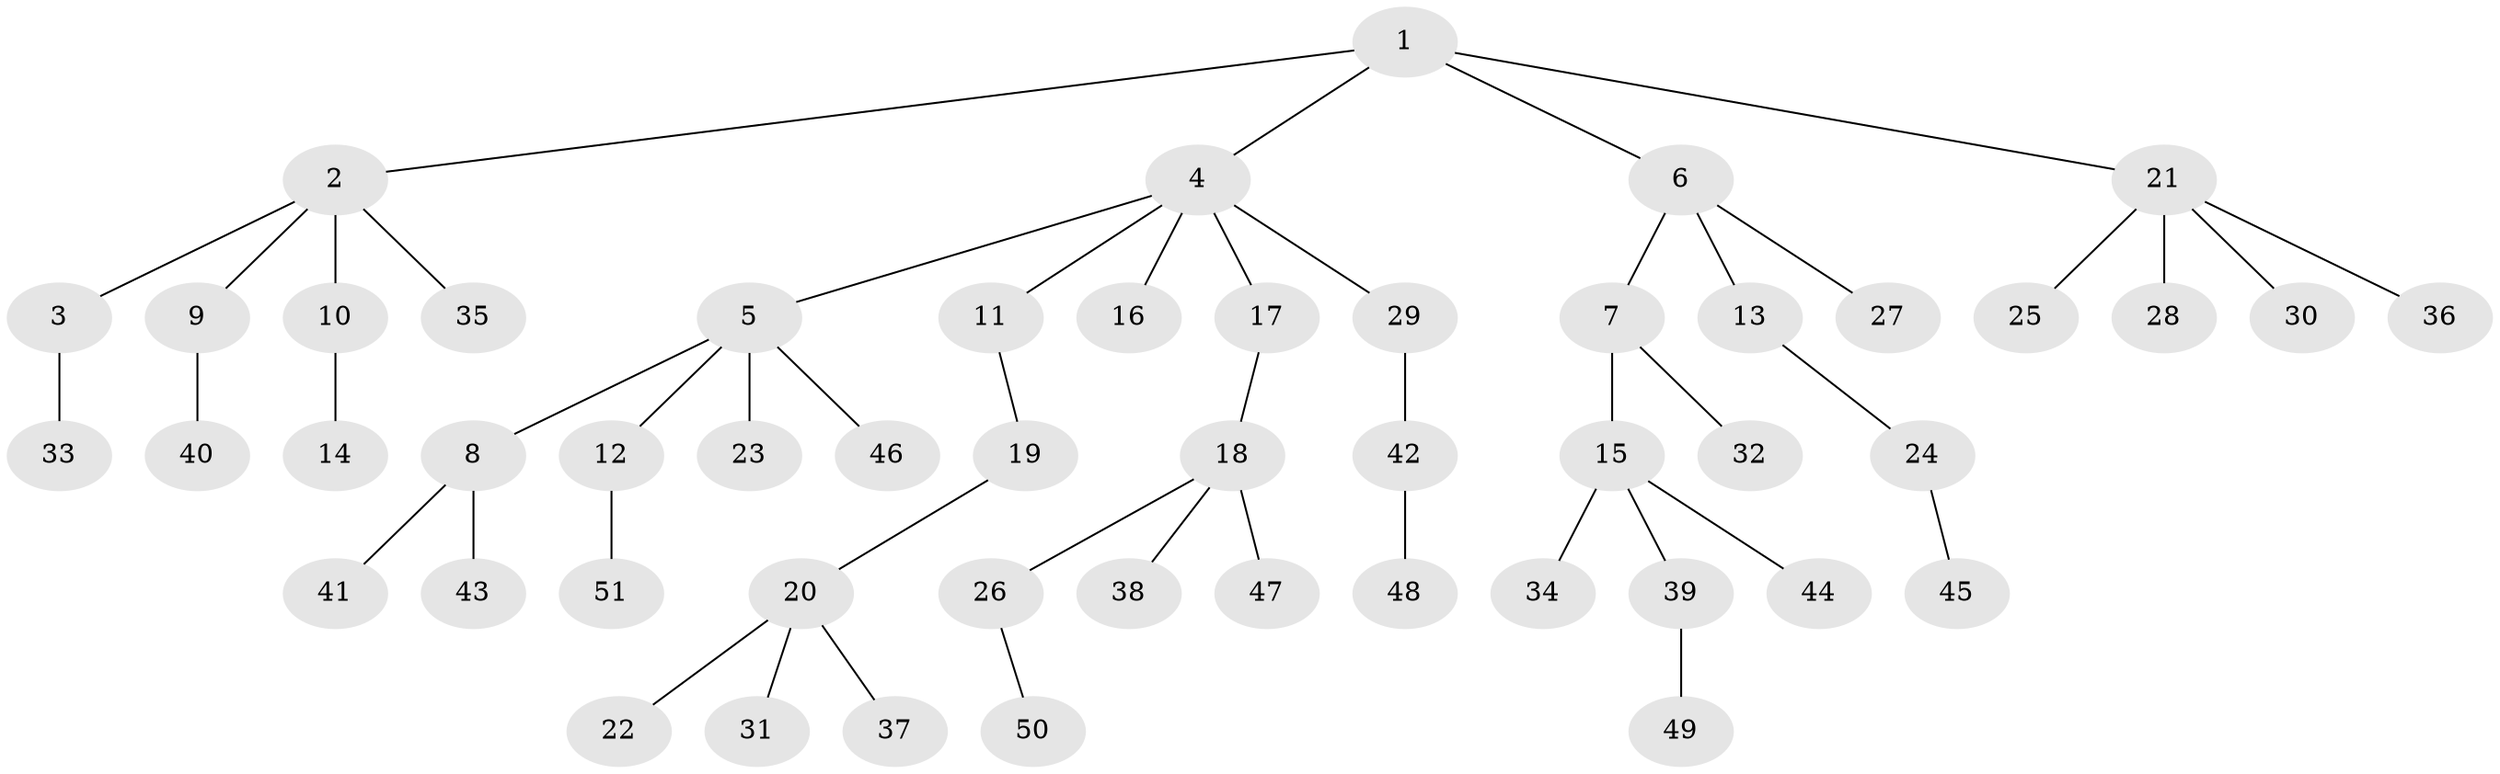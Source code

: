 // Generated by graph-tools (version 1.1) at 2025/37/03/09/25 02:37:03]
// undirected, 51 vertices, 50 edges
graph export_dot {
graph [start="1"]
  node [color=gray90,style=filled];
  1;
  2;
  3;
  4;
  5;
  6;
  7;
  8;
  9;
  10;
  11;
  12;
  13;
  14;
  15;
  16;
  17;
  18;
  19;
  20;
  21;
  22;
  23;
  24;
  25;
  26;
  27;
  28;
  29;
  30;
  31;
  32;
  33;
  34;
  35;
  36;
  37;
  38;
  39;
  40;
  41;
  42;
  43;
  44;
  45;
  46;
  47;
  48;
  49;
  50;
  51;
  1 -- 2;
  1 -- 4;
  1 -- 6;
  1 -- 21;
  2 -- 3;
  2 -- 9;
  2 -- 10;
  2 -- 35;
  3 -- 33;
  4 -- 5;
  4 -- 11;
  4 -- 16;
  4 -- 17;
  4 -- 29;
  5 -- 8;
  5 -- 12;
  5 -- 23;
  5 -- 46;
  6 -- 7;
  6 -- 13;
  6 -- 27;
  7 -- 15;
  7 -- 32;
  8 -- 41;
  8 -- 43;
  9 -- 40;
  10 -- 14;
  11 -- 19;
  12 -- 51;
  13 -- 24;
  15 -- 34;
  15 -- 39;
  15 -- 44;
  17 -- 18;
  18 -- 26;
  18 -- 38;
  18 -- 47;
  19 -- 20;
  20 -- 22;
  20 -- 31;
  20 -- 37;
  21 -- 25;
  21 -- 28;
  21 -- 30;
  21 -- 36;
  24 -- 45;
  26 -- 50;
  29 -- 42;
  39 -- 49;
  42 -- 48;
}
